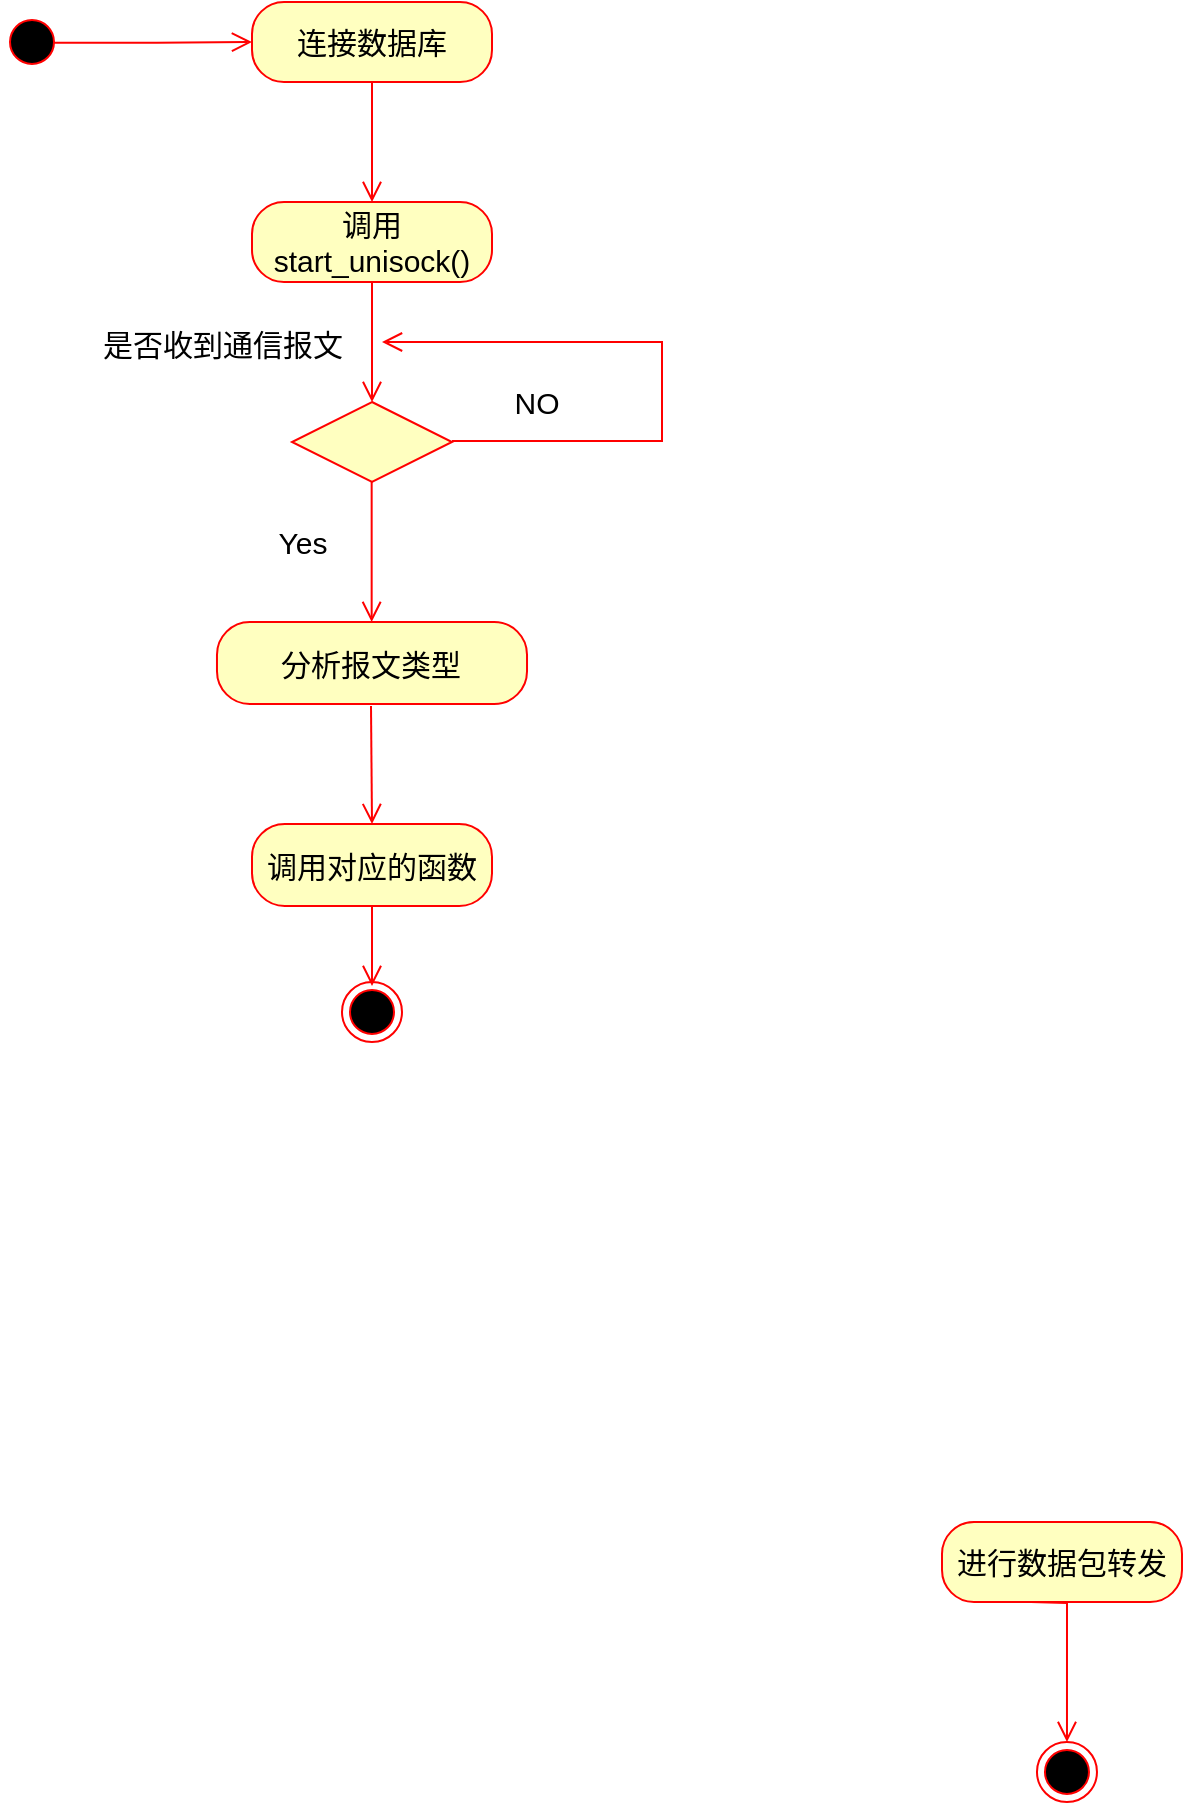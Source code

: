 <mxfile version="21.7.2" type="github">
  <diagram name="第 1 页" id="wHIKomhlDIc2CsQCEsFK">
    <mxGraphModel dx="447" dy="286" grid="1" gridSize="10" guides="1" tooltips="1" connect="1" arrows="1" fold="1" page="1" pageScale="1" pageWidth="827" pageHeight="1169" math="0" shadow="0">
      <root>
        <mxCell id="0" />
        <mxCell id="1" parent="0" />
        <mxCell id="rF8MqO2uAEI7rlvukZMH-1" value="" style="ellipse;html=1;shape=startState;fillColor=#000000;strokeColor=#ff0000;fontSize=15;" vertex="1" parent="1">
          <mxGeometry x="390" y="305" width="30" height="30" as="geometry" />
        </mxCell>
        <mxCell id="rF8MqO2uAEI7rlvukZMH-2" value="" style="edgeStyle=orthogonalEdgeStyle;html=1;verticalAlign=bottom;endArrow=open;endSize=8;strokeColor=#ff0000;rounded=0;entryX=0;entryY=0.5;entryDx=0;entryDy=0;exitX=0.858;exitY=0.514;exitDx=0;exitDy=0;exitPerimeter=0;fontSize=15;" edge="1" parent="1" source="rF8MqO2uAEI7rlvukZMH-1" target="rF8MqO2uAEI7rlvukZMH-3">
          <mxGeometry relative="1" as="geometry">
            <mxPoint x="575" y="300" as="targetPoint" />
            <mxPoint x="380" y="320" as="sourcePoint" />
            <Array as="points" />
          </mxGeometry>
        </mxCell>
        <mxCell id="rF8MqO2uAEI7rlvukZMH-3" value="连接数据库" style="rounded=1;whiteSpace=wrap;html=1;arcSize=40;fontColor=#000000;fillColor=#ffffc0;strokeColor=#ff0000;fontSize=15;" vertex="1" parent="1">
          <mxGeometry x="515" y="300" width="120" height="40" as="geometry" />
        </mxCell>
        <mxCell id="rF8MqO2uAEI7rlvukZMH-4" value="" style="edgeStyle=orthogonalEdgeStyle;html=1;verticalAlign=bottom;endArrow=open;endSize=8;strokeColor=#ff0000;rounded=0;fontSize=15;" edge="1" parent="1" source="rF8MqO2uAEI7rlvukZMH-3">
          <mxGeometry relative="1" as="geometry">
            <mxPoint x="575" y="400" as="targetPoint" />
          </mxGeometry>
        </mxCell>
        <mxCell id="rF8MqO2uAEI7rlvukZMH-5" value="调用start_unisock()" style="rounded=1;whiteSpace=wrap;html=1;arcSize=40;fontColor=#000000;fillColor=#ffffc0;strokeColor=#ff0000;fontSize=15;" vertex="1" parent="1">
          <mxGeometry x="515" y="400" width="120" height="40" as="geometry" />
        </mxCell>
        <mxCell id="rF8MqO2uAEI7rlvukZMH-13" value="" style="edgeStyle=orthogonalEdgeStyle;html=1;verticalAlign=bottom;endArrow=open;endSize=8;strokeColor=#ff0000;rounded=0;fontSize=15;" edge="1" parent="1">
          <mxGeometry relative="1" as="geometry">
            <mxPoint x="580" y="470" as="targetPoint" />
            <mxPoint x="614.98" y="519.5" as="sourcePoint" />
            <Array as="points">
              <mxPoint x="720" y="520" />
              <mxPoint x="720" y="470" />
            </Array>
          </mxGeometry>
        </mxCell>
        <mxCell id="rF8MqO2uAEI7rlvukZMH-14" value="NO" style="edgeLabel;html=1;align=center;verticalAlign=middle;resizable=0;points=[];fontSize=15;" vertex="1" connectable="0" parent="rF8MqO2uAEI7rlvukZMH-13">
          <mxGeometry x="0.021" y="4" relative="1" as="geometry">
            <mxPoint x="-59" y="26" as="offset" />
          </mxGeometry>
        </mxCell>
        <mxCell id="rF8MqO2uAEI7rlvukZMH-16" value="" style="ellipse;html=1;shape=endState;fillColor=#000000;strokeColor=#ff0000;fontSize=15;" vertex="1" parent="1">
          <mxGeometry x="907.49" y="1170" width="30" height="30" as="geometry" />
        </mxCell>
        <mxCell id="rF8MqO2uAEI7rlvukZMH-20" value="" style="edgeStyle=orthogonalEdgeStyle;html=1;verticalAlign=bottom;endArrow=open;endSize=8;strokeColor=#ff0000;rounded=0;exitX=0.5;exitY=1;exitDx=0;exitDy=0;entryX=0.5;entryY=0;entryDx=0;entryDy=0;fontSize=15;" edge="1" parent="1" source="rF8MqO2uAEI7rlvukZMH-23">
          <mxGeometry relative="1" as="geometry">
            <mxPoint x="575" y="792" as="targetPoint" />
            <mxPoint x="574.5" y="712" as="sourcePoint" />
            <Array as="points" />
          </mxGeometry>
        </mxCell>
        <mxCell id="rF8MqO2uAEI7rlvukZMH-21" value="分析报文类型" style="rounded=1;whiteSpace=wrap;html=1;arcSize=40;fontColor=#000000;fillColor=#ffffc0;strokeColor=#ff0000;fontSize=15;" vertex="1" parent="1">
          <mxGeometry x="497.49" y="610" width="155.02" height="41" as="geometry" />
        </mxCell>
        <mxCell id="rF8MqO2uAEI7rlvukZMH-23" value="调用对应的函数" style="rounded=1;whiteSpace=wrap;html=1;arcSize=40;fontColor=#000000;fillColor=#ffffc0;strokeColor=#ff0000;fontSize=15;" vertex="1" parent="1">
          <mxGeometry x="515" y="711" width="120" height="41" as="geometry" />
        </mxCell>
        <mxCell id="rF8MqO2uAEI7rlvukZMH-34" value="进行数据包转发" style="rounded=1;whiteSpace=wrap;html=1;arcSize=40;fontColor=#000000;fillColor=#ffffc0;strokeColor=#ff0000;fontSize=15;" vertex="1" parent="1">
          <mxGeometry x="860" y="1060" width="120" height="40" as="geometry" />
        </mxCell>
        <mxCell id="rF8MqO2uAEI7rlvukZMH-39" value="" style="edgeStyle=orthogonalEdgeStyle;html=1;verticalAlign=bottom;endArrow=open;endSize=8;strokeColor=#ff0000;rounded=0;exitX=0.5;exitY=1;exitDx=0;exitDy=0;entryX=0.5;entryY=0;entryDx=0;entryDy=0;fontSize=15;" edge="1" parent="1" target="rF8MqO2uAEI7rlvukZMH-16">
          <mxGeometry relative="1" as="geometry">
            <mxPoint x="905.5" y="1150" as="targetPoint" />
            <mxPoint x="904.48" y="1100" as="sourcePoint" />
            <Array as="points" />
          </mxGeometry>
        </mxCell>
        <mxCell id="rF8MqO2uAEI7rlvukZMH-40" value="" style="edgeStyle=orthogonalEdgeStyle;html=1;verticalAlign=bottom;endArrow=open;endSize=8;strokeColor=#ff0000;rounded=0;exitX=0.5;exitY=1;exitDx=0;exitDy=0;entryX=0.5;entryY=0;entryDx=0;entryDy=0;fontSize=15;" edge="1" parent="1" target="rF8MqO2uAEI7rlvukZMH-23">
          <mxGeometry relative="1" as="geometry">
            <mxPoint x="574.5" y="692" as="targetPoint" />
            <mxPoint x="574.5" y="652" as="sourcePoint" />
            <Array as="points" />
          </mxGeometry>
        </mxCell>
        <mxCell id="rF8MqO2uAEI7rlvukZMH-48" value="" style="rhombus;whiteSpace=wrap;html=1;fontColor=#000000;fillColor=#ffffc0;strokeColor=#ff0000;fontSize=15;" vertex="1" parent="1">
          <mxGeometry x="535" y="500" width="80" height="40" as="geometry" />
        </mxCell>
        <mxCell id="rF8MqO2uAEI7rlvukZMH-49" value="" style="edgeStyle=orthogonalEdgeStyle;html=1;verticalAlign=bottom;endArrow=open;endSize=8;strokeColor=#ff0000;rounded=0;fontSize=15;" edge="1" parent="1">
          <mxGeometry relative="1" as="geometry">
            <mxPoint x="575" y="500" as="targetPoint" />
            <mxPoint x="575" y="440" as="sourcePoint" />
          </mxGeometry>
        </mxCell>
        <mxCell id="rF8MqO2uAEI7rlvukZMH-52" value="" style="edgeStyle=orthogonalEdgeStyle;html=1;verticalAlign=bottom;endArrow=open;endSize=8;strokeColor=#ff0000;rounded=0;exitX=0.5;exitY=1;exitDx=0;exitDy=0;fontSize=15;" edge="1" parent="1">
          <mxGeometry relative="1" as="geometry">
            <mxPoint x="574.83" y="610" as="targetPoint" />
            <mxPoint x="574.83" y="540" as="sourcePoint" />
          </mxGeometry>
        </mxCell>
        <mxCell id="rF8MqO2uAEI7rlvukZMH-53" value="是否收到通信报文" style="edgeLabel;html=1;align=center;verticalAlign=middle;resizable=0;points=[];fontSize=15;" vertex="1" connectable="0" parent="rF8MqO2uAEI7rlvukZMH-52">
          <mxGeometry x="-0.158" y="2" relative="1" as="geometry">
            <mxPoint x="-77" y="-99" as="offset" />
          </mxGeometry>
        </mxCell>
        <mxCell id="rF8MqO2uAEI7rlvukZMH-54" value="Yes" style="edgeLabel;html=1;align=center;verticalAlign=middle;resizable=0;points=[];fontSize=15;" vertex="1" connectable="0" parent="rF8MqO2uAEI7rlvukZMH-52">
          <mxGeometry x="-0.039" relative="1" as="geometry">
            <mxPoint x="-35" y="-4" as="offset" />
          </mxGeometry>
        </mxCell>
        <mxCell id="rF8MqO2uAEI7rlvukZMH-55" value="" style="ellipse;html=1;shape=endState;fillColor=#000000;strokeColor=#ff0000;" vertex="1" parent="1">
          <mxGeometry x="560" y="790" width="30" height="30" as="geometry" />
        </mxCell>
      </root>
    </mxGraphModel>
  </diagram>
</mxfile>
